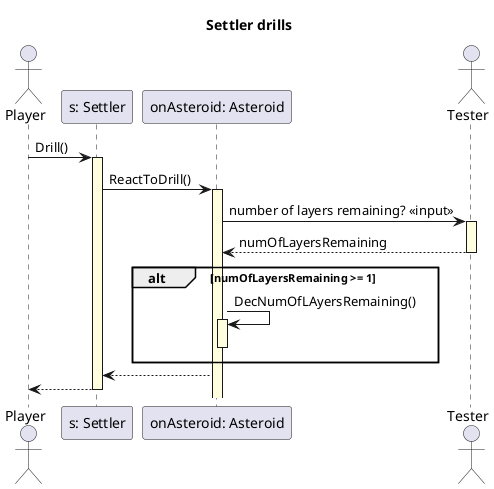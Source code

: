 @startuml Settler Drills

title Settler drills

skinparam SequenceLifeLineBackgroundColor LightYellow

actor Player as player

participant "s: Settler" as s
participant "onAsteroid: Asteroid" as a
actor Tester as tester


player -> s ++ : Drill()

s -> a ++ : ReactToDrill()

a -> tester ++ : number of layers remaining? <<input>>
tester --> a -- : numOfLayersRemaining
alt numOfLayersRemaining >= 1 
    a->a ++ : DecNumOfLAyersRemaining()
    deactivate a
end 
a --> s
s --> player --

@enduml